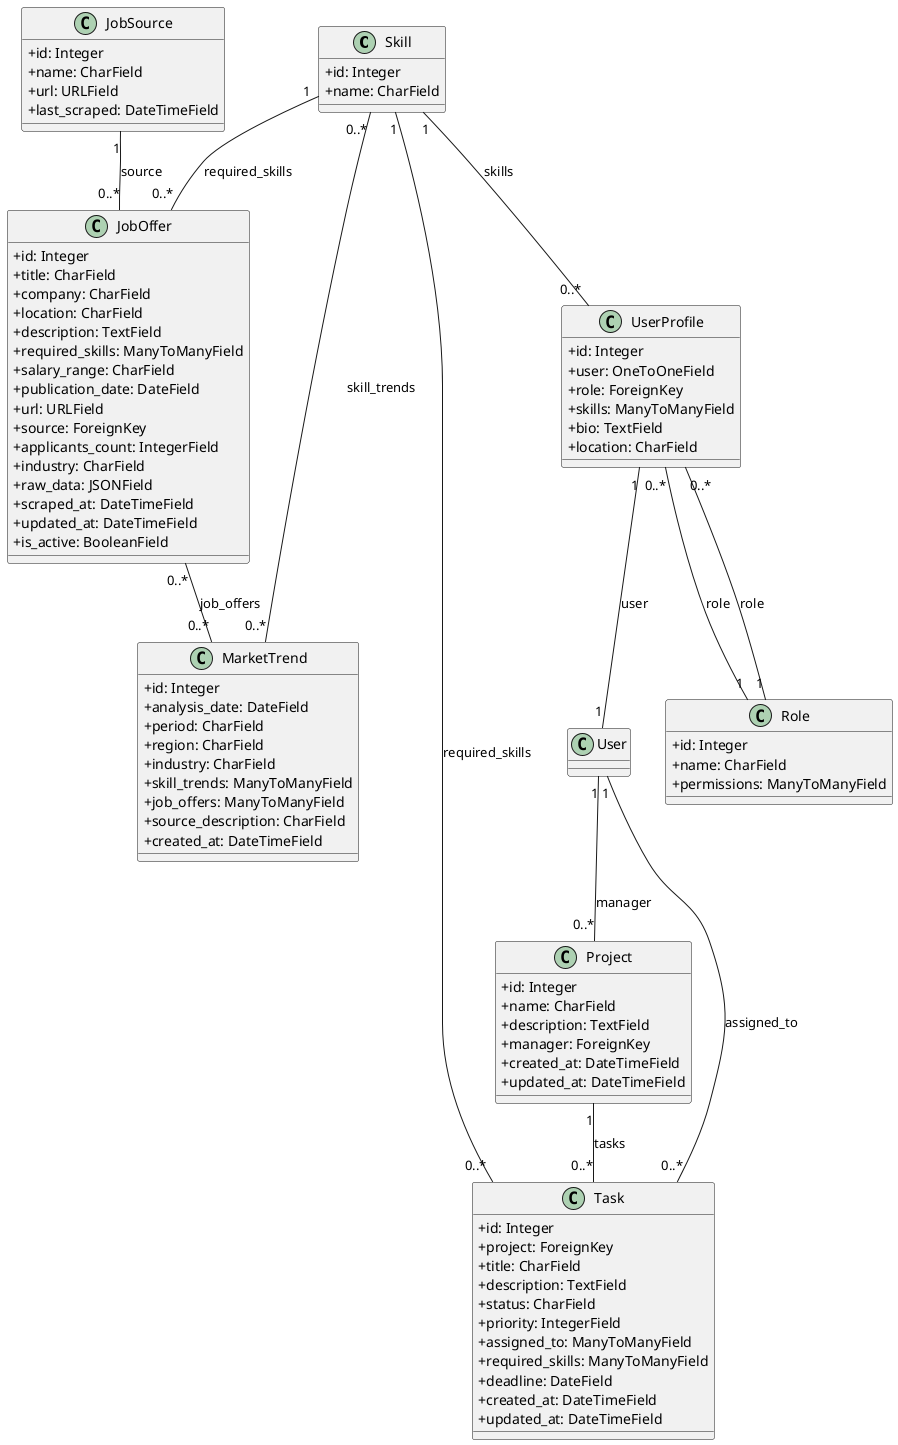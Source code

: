 @startuml
' Define styles
skinparam classAttributeIconSize 0

' Entities
class Skill {
    + id: Integer
    + name: CharField
}

class Role {
    + id: Integer
    + name: CharField
    + permissions: ManyToManyField
}

class UserProfile {
    + id: Integer
    + user: OneToOneField
    + role: ForeignKey
    + skills: ManyToManyField
    + bio: TextField
    + location: CharField
}

class Project {
    + id: Integer
    + name: CharField
    + description: TextField
    + manager: ForeignKey
    + created_at: DateTimeField
    + updated_at: DateTimeField
}

class Task {
    + id: Integer
    + project: ForeignKey
    + title: CharField
    + description: TextField
    + status: CharField
    + priority: IntegerField
    + assigned_to: ManyToManyField
    + required_skills: ManyToManyField
    + deadline: DateField
    + created_at: DateTimeField
    + updated_at: DateTimeField
}

class JobSource {
    + id: Integer
    + name: CharField
    + url: URLField
    + last_scraped: DateTimeField
}

class JobOffer {
    + id: Integer
    + title: CharField
    + company: CharField
    + location: CharField
    + description: TextField
    + required_skills: ManyToManyField
    + salary_range: CharField
    + publication_date: DateField
    + url: URLField
    + source: ForeignKey
    + applicants_count: IntegerField
    + industry: CharField
    + raw_data: JSONField
    + scraped_at: DateTimeField
    + updated_at: DateTimeField
    + is_active: BooleanField
}

class MarketTrend {
    + id: Integer
    + analysis_date: DateField
    + period: CharField
    + region: CharField
    + industry: CharField
    + skill_trends: ManyToManyField
    + job_offers: ManyToManyField
    + source_description: CharField
    + created_at: DateTimeField
}

' Relationships
Skill "1" -- "0..*" UserProfile : skills
Skill "1" -- "0..*" Task : required_skills
Skill "1" -- "0..*" JobOffer : required_skills
Skill "0..*" -- "0..*" MarketTrend : skill_trends

Role "1" -- "0..*" UserProfile : role

UserProfile "1" -- "1" User : user
UserProfile "0..*" -- "1" Role : role

Project "1" -- "0..*" Task : tasks
User "1" -- "0..*" Project : manager
User "1" -- "0..*" Task : assigned_to

JobSource "1" -- "0..*" JobOffer : source

JobOffer "0..*" -- "0..*" MarketTrend : job_offers

@enduml